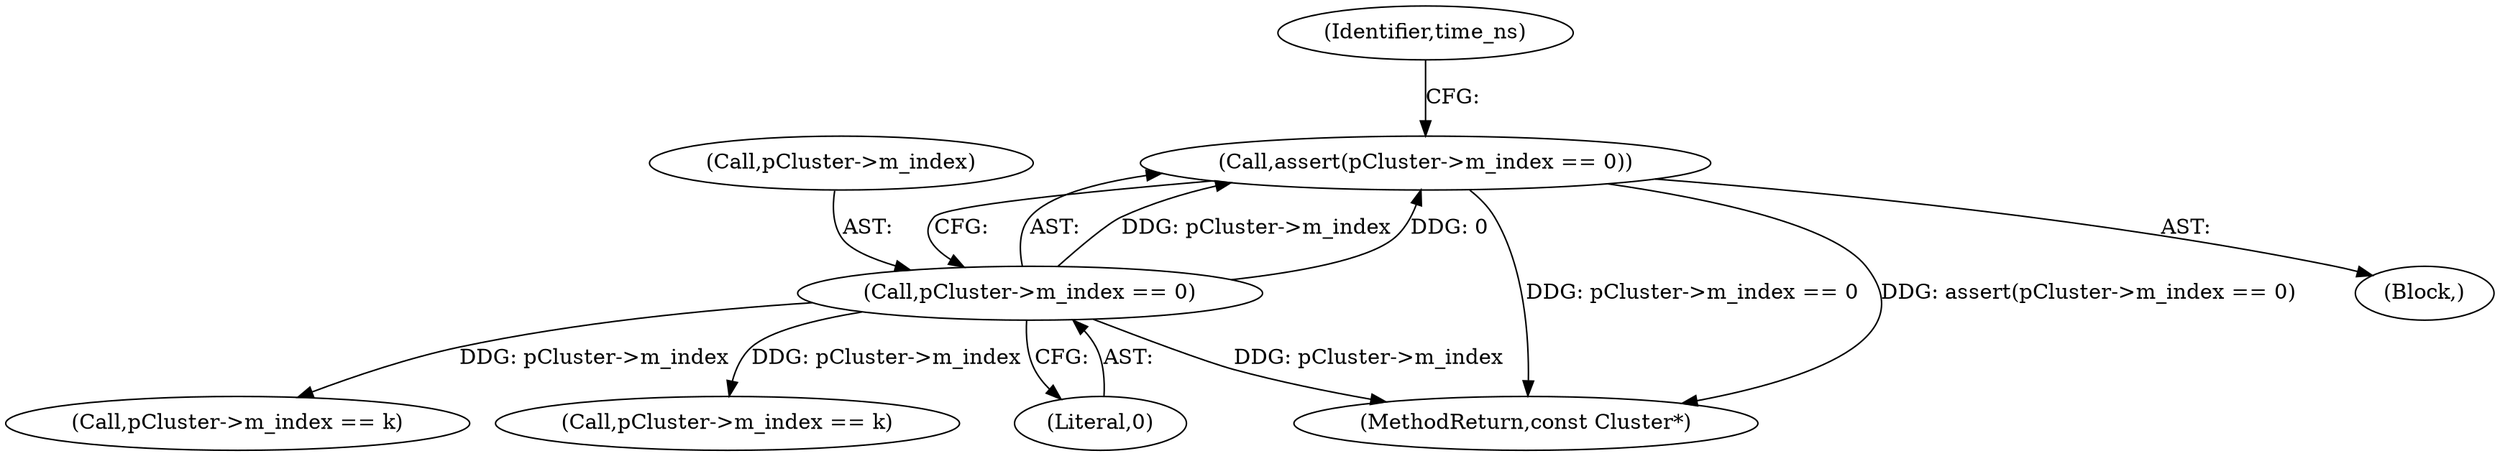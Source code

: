 digraph "1_Android_04839626ed859623901ebd3a5fd483982186b59d_41@API" {
"1000122" [label="(Call,assert(pCluster->m_index == 0))"];
"1000123" [label="(Call,pCluster->m_index == 0)"];
"1000124" [label="(Call,pCluster->m_index)"];
"1000114" [label="(Block,)"];
"1000127" [label="(Literal,0)"];
"1000221" [label="(Call,pCluster->m_index == k)"];
"1000122" [label="(Call,assert(pCluster->m_index == 0))"];
"1000123" [label="(Call,pCluster->m_index == 0)"];
"1000232" [label="(MethodReturn,const Cluster*)"];
"1000169" [label="(Call,pCluster->m_index == k)"];
"1000130" [label="(Identifier,time_ns)"];
"1000122" -> "1000114"  [label="AST: "];
"1000122" -> "1000123"  [label="CFG: "];
"1000123" -> "1000122"  [label="AST: "];
"1000130" -> "1000122"  [label="CFG: "];
"1000122" -> "1000232"  [label="DDG: pCluster->m_index == 0"];
"1000122" -> "1000232"  [label="DDG: assert(pCluster->m_index == 0)"];
"1000123" -> "1000122"  [label="DDG: pCluster->m_index"];
"1000123" -> "1000122"  [label="DDG: 0"];
"1000123" -> "1000127"  [label="CFG: "];
"1000124" -> "1000123"  [label="AST: "];
"1000127" -> "1000123"  [label="AST: "];
"1000123" -> "1000232"  [label="DDG: pCluster->m_index"];
"1000123" -> "1000169"  [label="DDG: pCluster->m_index"];
"1000123" -> "1000221"  [label="DDG: pCluster->m_index"];
}

